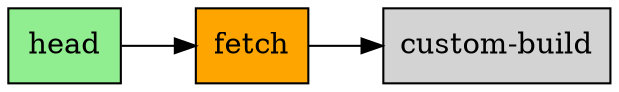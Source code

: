 digraph pipeline {
  node [shape="box"]
  rankdir=LR
  n2 [label="head",fillcolor="#90ee90",style="filled"]
  n1 [label="fetch",fillcolor="#ffa500",style="filled"]
  n2 -> n1
  n0 [label="custom-build",fillcolor="#d3d3d3",style="filled"]
  n1 -> n0
  }
